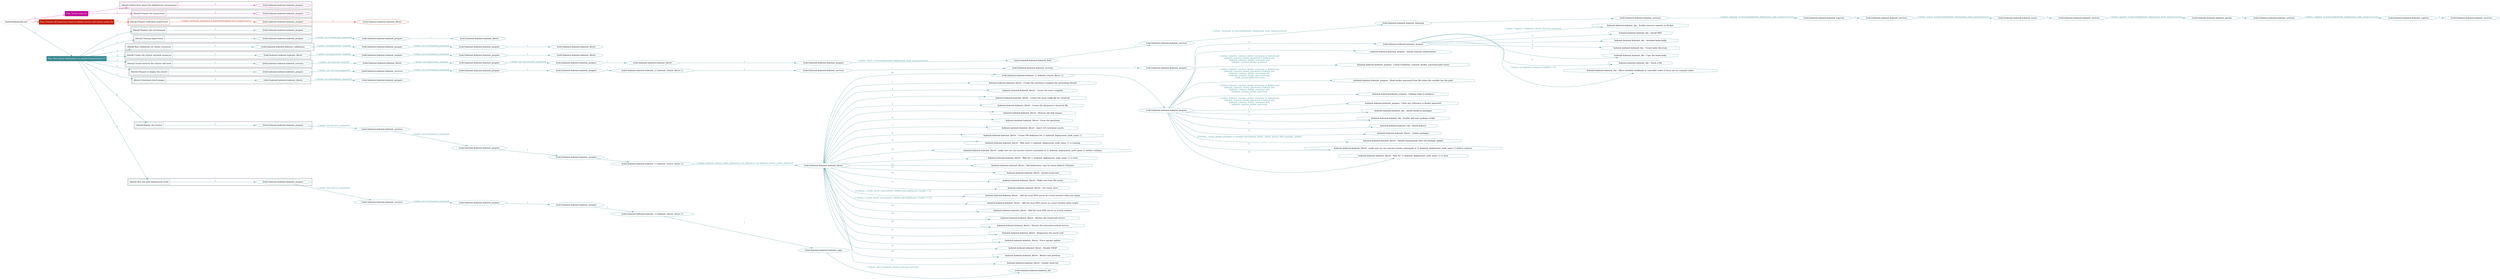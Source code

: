 digraph {
	graph [concentrate=true ordering=in rankdir=LR ratio=fill]
	edge [esep=5 sep=10]
	"kubeinit/playbook.yml" [id=root_node style=dotted]
	play_b254dfd3 [label="Play: Initial setup (1)" color="#c00c9a" fontcolor="#ffffff" id=play_b254dfd3 shape=box style=filled tooltip=localhost]
	"kubeinit/playbook.yml" -> play_b254dfd3 [label="1 " color="#c00c9a" fontcolor="#c00c9a" id=edge_1ffb446a labeltooltip="1 " tooltip="1 "]
	subgraph "kubeinit.kubeinit.kubeinit_prepare" {
		role_ca8af045 [label="[role] kubeinit.kubeinit.kubeinit_prepare" color="#c00c9a" id=role_ca8af045 tooltip="kubeinit.kubeinit.kubeinit_prepare"]
	}
	subgraph "kubeinit.kubeinit.kubeinit_prepare" {
		role_e311ed36 [label="[role] kubeinit.kubeinit.kubeinit_prepare" color="#c00c9a" id=role_e311ed36 tooltip="kubeinit.kubeinit.kubeinit_prepare"]
	}
	subgraph "Play: Initial setup (1)" {
		play_b254dfd3 -> block_ee49b601 [label=1 color="#c00c9a" fontcolor="#c00c9a" id=edge_6e7b9878 labeltooltip=1 tooltip=1]
		subgraph cluster_block_ee49b601 {
			block_ee49b601 [label="[block] Gather facts about the deployment environment" color="#c00c9a" id=block_ee49b601 labeltooltip="Gather facts about the deployment environment" shape=box tooltip="Gather facts about the deployment environment"]
			block_ee49b601 -> role_ca8af045 [label="1 " color="#c00c9a" fontcolor="#c00c9a" id=edge_32f72110 labeltooltip="1 " tooltip="1 "]
		}
		play_b254dfd3 -> block_c1f51964 [label=2 color="#c00c9a" fontcolor="#c00c9a" id=edge_6b4725cc labeltooltip=2 tooltip=2]
		subgraph cluster_block_c1f51964 {
			block_c1f51964 [label="[block] Prepare the hypervisors" color="#c00c9a" id=block_c1f51964 labeltooltip="Prepare the hypervisors" shape=box tooltip="Prepare the hypervisors"]
			block_c1f51964 -> role_e311ed36 [label="1 " color="#c00c9a" fontcolor="#c00c9a" id=edge_4aa6a48c labeltooltip="1 " tooltip="1 "]
		}
	}
	play_75c26380 [label="Play: Prepare all hypervisor hosts to deploy service and cluster nodes (0)" color="#c42108" fontcolor="#ffffff" id=play_75c26380 shape=box style=filled tooltip="Play: Prepare all hypervisor hosts to deploy service and cluster nodes (0)"]
	"kubeinit/playbook.yml" -> play_75c26380 [label="2 " color="#c42108" fontcolor="#c42108" id=edge_b3d79012 labeltooltip="2 " tooltip="2 "]
	subgraph "kubeinit.kubeinit.kubeinit_libvirt" {
		role_6f70d230 [label="[role] kubeinit.kubeinit.kubeinit_libvirt" color="#c42108" id=role_6f70d230 tooltip="kubeinit.kubeinit.kubeinit_libvirt"]
	}
	subgraph "kubeinit.kubeinit.kubeinit_prepare" {
		role_f0d68873 [label="[role] kubeinit.kubeinit.kubeinit_prepare" color="#c42108" id=role_f0d68873 tooltip="kubeinit.kubeinit.kubeinit_prepare"]
		role_f0d68873 -> role_6f70d230 [label="1 " color="#c42108" fontcolor="#c42108" id=edge_d24a5765 labeltooltip="1 " tooltip="1 "]
	}
	subgraph "Play: Prepare all hypervisor hosts to deploy service and cluster nodes (0)" {
		play_75c26380 -> block_d70782c8 [label=1 color="#c42108" fontcolor="#c42108" id=edge_721e11cf labeltooltip=1 tooltip=1]
		subgraph cluster_block_d70782c8 {
			block_d70782c8 [label="[block] Prepare individual hypervisors" color="#c42108" id=block_d70782c8 labeltooltip="Prepare individual hypervisors" shape=box tooltip="Prepare individual hypervisors"]
			block_d70782c8 -> role_f0d68873 [label="1 [when: inventory_hostname in hostvars['kubeinit-facts'].hypervisors]" color="#c42108" fontcolor="#c42108" id=edge_6f465993 labeltooltip="1 [when: inventory_hostname in hostvars['kubeinit-facts'].hypervisors]" tooltip="1 [when: inventory_hostname in hostvars['kubeinit-facts'].hypervisors]"]
		}
	}
	play_3d8a3ffb [label="Play: Run cluster deployment on prepared hypervisors (1)" color="#3a8a92" fontcolor="#ffffff" id=play_3d8a3ffb shape=box style=filled tooltip=localhost]
	"kubeinit/playbook.yml" -> play_3d8a3ffb [label="3 " color="#3a8a92" fontcolor="#3a8a92" id=edge_93e5b595 labeltooltip="3 " tooltip="3 "]
	subgraph "kubeinit.kubeinit.kubeinit_prepare" {
		role_6d482c8d [label="[role] kubeinit.kubeinit.kubeinit_prepare" color="#3a8a92" id=role_6d482c8d tooltip="kubeinit.kubeinit.kubeinit_prepare"]
	}
	subgraph "kubeinit.kubeinit.kubeinit_libvirt" {
		role_978e121b [label="[role] kubeinit.kubeinit.kubeinit_libvirt" color="#3a8a92" id=role_978e121b tooltip="kubeinit.kubeinit.kubeinit_libvirt"]
	}
	subgraph "kubeinit.kubeinit.kubeinit_prepare" {
		role_bed556f2 [label="[role] kubeinit.kubeinit.kubeinit_prepare" color="#3a8a92" id=role_bed556f2 tooltip="kubeinit.kubeinit.kubeinit_prepare"]
		role_bed556f2 -> role_978e121b [label="1 " color="#3a8a92" fontcolor="#3a8a92" id=edge_82c263ce labeltooltip="1 " tooltip="1 "]
	}
	subgraph "kubeinit.kubeinit.kubeinit_prepare" {
		role_ca0f1029 [label="[role] kubeinit.kubeinit.kubeinit_prepare" color="#3a8a92" id=role_ca0f1029 tooltip="kubeinit.kubeinit.kubeinit_prepare"]
		role_ca0f1029 -> role_bed556f2 [label="1 [when: not environment_prepared]" color="#3a8a92" fontcolor="#3a8a92" id=edge_53df78fc labeltooltip="1 [when: not environment_prepared]" tooltip="1 [when: not environment_prepared]"]
	}
	subgraph "kubeinit.kubeinit.kubeinit_libvirt" {
		role_855f63be [label="[role] kubeinit.kubeinit.kubeinit_libvirt" color="#3a8a92" id=role_855f63be tooltip="kubeinit.kubeinit.kubeinit_libvirt"]
	}
	subgraph "kubeinit.kubeinit.kubeinit_prepare" {
		role_cf208003 [label="[role] kubeinit.kubeinit.kubeinit_prepare" color="#3a8a92" id=role_cf208003 tooltip="kubeinit.kubeinit.kubeinit_prepare"]
		role_cf208003 -> role_855f63be [label="1 " color="#3a8a92" fontcolor="#3a8a92" id=edge_a0fdc4ff labeltooltip="1 " tooltip="1 "]
	}
	subgraph "kubeinit.kubeinit.kubeinit_prepare" {
		role_97b1becd [label="[role] kubeinit.kubeinit.kubeinit_prepare" color="#3a8a92" id=role_97b1becd tooltip="kubeinit.kubeinit.kubeinit_prepare"]
		role_97b1becd -> role_cf208003 [label="1 [when: not environment_prepared]" color="#3a8a92" fontcolor="#3a8a92" id=edge_3214942f labeltooltip="1 [when: not environment_prepared]" tooltip="1 [when: not environment_prepared]"]
	}
	subgraph "kubeinit.kubeinit.kubeinit_validations" {
		role_09daa9b7 [label="[role] kubeinit.kubeinit.kubeinit_validations" color="#3a8a92" id=role_09daa9b7 tooltip="kubeinit.kubeinit.kubeinit_validations"]
		role_09daa9b7 -> role_97b1becd [label="1 [when: not hypervisors_cleaned]" color="#3a8a92" fontcolor="#3a8a92" id=edge_181dfeb9 labeltooltip="1 [when: not hypervisors_cleaned]" tooltip="1 [when: not hypervisors_cleaned]"]
	}
	subgraph "kubeinit.kubeinit.kubeinit_libvirt" {
		role_8fe62072 [label="[role] kubeinit.kubeinit.kubeinit_libvirt" color="#3a8a92" id=role_8fe62072 tooltip="kubeinit.kubeinit.kubeinit_libvirt"]
	}
	subgraph "kubeinit.kubeinit.kubeinit_prepare" {
		role_364f89fa [label="[role] kubeinit.kubeinit.kubeinit_prepare" color="#3a8a92" id=role_364f89fa tooltip="kubeinit.kubeinit.kubeinit_prepare"]
		role_364f89fa -> role_8fe62072 [label="1 " color="#3a8a92" fontcolor="#3a8a92" id=edge_a226b0f2 labeltooltip="1 " tooltip="1 "]
	}
	subgraph "kubeinit.kubeinit.kubeinit_prepare" {
		role_925e7c5e [label="[role] kubeinit.kubeinit.kubeinit_prepare" color="#3a8a92" id=role_925e7c5e tooltip="kubeinit.kubeinit.kubeinit_prepare"]
		role_925e7c5e -> role_364f89fa [label="1 [when: not environment_prepared]" color="#3a8a92" fontcolor="#3a8a92" id=edge_1106158f labeltooltip="1 [when: not environment_prepared]" tooltip="1 [when: not environment_prepared]"]
	}
	subgraph "kubeinit.kubeinit.kubeinit_libvirt" {
		role_7bf9d826 [label="[role] kubeinit.kubeinit.kubeinit_libvirt" color="#3a8a92" id=role_7bf9d826 tooltip="kubeinit.kubeinit.kubeinit_libvirt"]
		role_7bf9d826 -> role_925e7c5e [label="1 [when: not hypervisors_cleaned]" color="#3a8a92" fontcolor="#3a8a92" id=edge_15a9b0fd labeltooltip="1 [when: not hypervisors_cleaned]" tooltip="1 [when: not hypervisors_cleaned]"]
	}
	subgraph "kubeinit.kubeinit.kubeinit_services" {
		role_f01db93b [label="[role] kubeinit.kubeinit.kubeinit_services" color="#3a8a92" id=role_f01db93b tooltip="kubeinit.kubeinit.kubeinit_services"]
	}
	subgraph "kubeinit.kubeinit.kubeinit_registry" {
		role_e3129a42 [label="[role] kubeinit.kubeinit.kubeinit_registry" color="#3a8a92" id=role_e3129a42 tooltip="kubeinit.kubeinit.kubeinit_registry"]
		role_e3129a42 -> role_f01db93b [label="1 " color="#3a8a92" fontcolor="#3a8a92" id=edge_700c39a9 labeltooltip="1 " tooltip="1 "]
	}
	subgraph "kubeinit.kubeinit.kubeinit_services" {
		role_db70e68e [label="[role] kubeinit.kubeinit.kubeinit_services" color="#3a8a92" id=role_db70e68e tooltip="kubeinit.kubeinit.kubeinit_services"]
		role_db70e68e -> role_e3129a42 [label="1 [when: 'registry' in hostvars[kubeinit_deployment_node_name].services]" color="#3a8a92" fontcolor="#3a8a92" id=edge_2722dfa1 labeltooltip="1 [when: 'registry' in hostvars[kubeinit_deployment_node_name].services]" tooltip="1 [when: 'registry' in hostvars[kubeinit_deployment_node_name].services]"]
	}
	subgraph "kubeinit.kubeinit.kubeinit_apache" {
		role_284db383 [label="[role] kubeinit.kubeinit.kubeinit_apache" color="#3a8a92" id=role_284db383 tooltip="kubeinit.kubeinit.kubeinit_apache"]
		role_284db383 -> role_db70e68e [label="1 " color="#3a8a92" fontcolor="#3a8a92" id=edge_664d0b35 labeltooltip="1 " tooltip="1 "]
	}
	subgraph "kubeinit.kubeinit.kubeinit_services" {
		role_2bc8f33a [label="[role] kubeinit.kubeinit.kubeinit_services" color="#3a8a92" id=role_2bc8f33a tooltip="kubeinit.kubeinit.kubeinit_services"]
		role_2bc8f33a -> role_284db383 [label="1 [when: 'apache' in hostvars[kubeinit_deployment_node_name].services]" color="#3a8a92" fontcolor="#3a8a92" id=edge_045bb5f3 labeltooltip="1 [when: 'apache' in hostvars[kubeinit_deployment_node_name].services]" tooltip="1 [when: 'apache' in hostvars[kubeinit_deployment_node_name].services]"]
	}
	subgraph "kubeinit.kubeinit.kubeinit_nexus" {
		role_d0b9aa4c [label="[role] kubeinit.kubeinit.kubeinit_nexus" color="#3a8a92" id=role_d0b9aa4c tooltip="kubeinit.kubeinit.kubeinit_nexus"]
		role_d0b9aa4c -> role_2bc8f33a [label="1 " color="#3a8a92" fontcolor="#3a8a92" id=edge_bc60ec72 labeltooltip="1 " tooltip="1 "]
	}
	subgraph "kubeinit.kubeinit.kubeinit_services" {
		role_d2ffa061 [label="[role] kubeinit.kubeinit.kubeinit_services" color="#3a8a92" id=role_d2ffa061 tooltip="kubeinit.kubeinit.kubeinit_services"]
		role_d2ffa061 -> role_d0b9aa4c [label="1 [when: 'nexus' in hostvars[kubeinit_deployment_node_name].services]" color="#3a8a92" fontcolor="#3a8a92" id=edge_5993325b labeltooltip="1 [when: 'nexus' in hostvars[kubeinit_deployment_node_name].services]" tooltip="1 [when: 'nexus' in hostvars[kubeinit_deployment_node_name].services]"]
	}
	subgraph "kubeinit.kubeinit.kubeinit_haproxy" {
		role_3ea3318f [label="[role] kubeinit.kubeinit.kubeinit_haproxy" color="#3a8a92" id=role_3ea3318f tooltip="kubeinit.kubeinit.kubeinit_haproxy"]
		role_3ea3318f -> role_d2ffa061 [label="1 " color="#3a8a92" fontcolor="#3a8a92" id=edge_eb5da706 labeltooltip="1 " tooltip="1 "]
	}
	subgraph "kubeinit.kubeinit.kubeinit_services" {
		role_b4bea3f5 [label="[role] kubeinit.kubeinit.kubeinit_services" color="#3a8a92" id=role_b4bea3f5 tooltip="kubeinit.kubeinit.kubeinit_services"]
		role_b4bea3f5 -> role_3ea3318f [label="1 [when: 'haproxy' in hostvars[kubeinit_deployment_node_name].services]" color="#3a8a92" fontcolor="#3a8a92" id=edge_87b19bcf labeltooltip="1 [when: 'haproxy' in hostvars[kubeinit_deployment_node_name].services]" tooltip="1 [when: 'haproxy' in hostvars[kubeinit_deployment_node_name].services]"]
	}
	subgraph "kubeinit.kubeinit.kubeinit_dnsmasq" {
		role_a92e2ffd [label="[role] kubeinit.kubeinit.kubeinit_dnsmasq" color="#3a8a92" id=role_a92e2ffd tooltip="kubeinit.kubeinit.kubeinit_dnsmasq"]
		role_a92e2ffd -> role_b4bea3f5 [label="1 " color="#3a8a92" fontcolor="#3a8a92" id=edge_74fcd337 labeltooltip="1 " tooltip="1 "]
	}
	subgraph "kubeinit.kubeinit.kubeinit_services" {
		role_d03a3319 [label="[role] kubeinit.kubeinit.kubeinit_services" color="#3a8a92" id=role_d03a3319 tooltip="kubeinit.kubeinit.kubeinit_services"]
		role_d03a3319 -> role_a92e2ffd [label="1 [when: 'dnsmasq' in hostvars[kubeinit_deployment_node_name].services]" color="#3a8a92" fontcolor="#3a8a92" id=edge_5bbb8733 labeltooltip="1 [when: 'dnsmasq' in hostvars[kubeinit_deployment_node_name].services]" tooltip="1 [when: 'dnsmasq' in hostvars[kubeinit_deployment_node_name].services]"]
	}
	subgraph "kubeinit.kubeinit.kubeinit_bind" {
		role_de850fa4 [label="[role] kubeinit.kubeinit.kubeinit_bind" color="#3a8a92" id=role_de850fa4 tooltip="kubeinit.kubeinit.kubeinit_bind"]
		role_de850fa4 -> role_d03a3319 [label="1 " color="#3a8a92" fontcolor="#3a8a92" id=edge_3eba5083 labeltooltip="1 " tooltip="1 "]
	}
	subgraph "kubeinit.kubeinit.kubeinit_prepare" {
		role_7ab5be49 [label="[role] kubeinit.kubeinit.kubeinit_prepare" color="#3a8a92" id=role_7ab5be49 tooltip="kubeinit.kubeinit.kubeinit_prepare"]
		role_7ab5be49 -> role_de850fa4 [label="1 [when: 'bind' in hostvars[kubeinit_deployment_node_name].services]" color="#3a8a92" fontcolor="#3a8a92" id=edge_3da924cb labeltooltip="1 [when: 'bind' in hostvars[kubeinit_deployment_node_name].services]" tooltip="1 [when: 'bind' in hostvars[kubeinit_deployment_node_name].services]"]
	}
	subgraph "kubeinit.kubeinit.kubeinit_libvirt" {
		role_910ec31f [label="[role] kubeinit.kubeinit.kubeinit_libvirt" color="#3a8a92" id=role_910ec31f tooltip="kubeinit.kubeinit.kubeinit_libvirt"]
		role_910ec31f -> role_7ab5be49 [label="1 " color="#3a8a92" fontcolor="#3a8a92" id=edge_e2a005dd labeltooltip="1 " tooltip="1 "]
	}
	subgraph "kubeinit.kubeinit.kubeinit_prepare" {
		role_b867b1e4 [label="[role] kubeinit.kubeinit.kubeinit_prepare" color="#3a8a92" id=role_b867b1e4 tooltip="kubeinit.kubeinit.kubeinit_prepare"]
		role_b867b1e4 -> role_910ec31f [label="1 " color="#3a8a92" fontcolor="#3a8a92" id=edge_6b5e0ce8 labeltooltip="1 " tooltip="1 "]
	}
	subgraph "kubeinit.kubeinit.kubeinit_prepare" {
		role_84bea63c [label="[role] kubeinit.kubeinit.kubeinit_prepare" color="#3a8a92" id=role_84bea63c tooltip="kubeinit.kubeinit.kubeinit_prepare"]
		role_84bea63c -> role_b867b1e4 [label="1 [when: not environment_prepared]" color="#3a8a92" fontcolor="#3a8a92" id=edge_239420f3 labeltooltip="1 [when: not environment_prepared]" tooltip="1 [when: not environment_prepared]"]
	}
	subgraph "kubeinit.kubeinit.kubeinit_libvirt" {
		role_9f39dae3 [label="[role] kubeinit.kubeinit.kubeinit_libvirt" color="#3a8a92" id=role_9f39dae3 tooltip="kubeinit.kubeinit.kubeinit_libvirt"]
		role_9f39dae3 -> role_84bea63c [label="1 [when: not hypervisors_cleaned]" color="#3a8a92" fontcolor="#3a8a92" id=edge_0286b8dc labeltooltip="1 [when: not hypervisors_cleaned]" tooltip="1 [when: not hypervisors_cleaned]"]
	}
	subgraph "kubeinit.kubeinit.kubeinit_services" {
		role_7b356d1c [label="[role] kubeinit.kubeinit.kubeinit_services" color="#3a8a92" id=role_7b356d1c tooltip="kubeinit.kubeinit.kubeinit_services"]
		role_7b356d1c -> role_9f39dae3 [label="1 [when: not network_created]" color="#3a8a92" fontcolor="#3a8a92" id=edge_81c3a4cc labeltooltip="1 [when: not network_created]" tooltip="1 [when: not network_created]"]
	}
	subgraph "kubeinit.kubeinit.kubeinit_prepare" {
		role_034d1f92 [label="[role] kubeinit.kubeinit.kubeinit_prepare" color="#3a8a92" id=role_034d1f92 tooltip="kubeinit.kubeinit.kubeinit_prepare"]
	}
	subgraph "kubeinit.kubeinit.kubeinit_services" {
		role_11e1a5a2 [label="[role] kubeinit.kubeinit.kubeinit_services" color="#3a8a92" id=role_11e1a5a2 tooltip="kubeinit.kubeinit.kubeinit_services"]
		role_11e1a5a2 -> role_034d1f92 [label="1 " color="#3a8a92" fontcolor="#3a8a92" id=edge_194efcd3 labeltooltip="1 " tooltip="1 "]
	}
	subgraph "kubeinit.kubeinit.kubeinit_services" {
		role_93ca5240 [label="[role] kubeinit.kubeinit.kubeinit_services" color="#3a8a92" id=role_93ca5240 tooltip="kubeinit.kubeinit.kubeinit_services"]
		role_93ca5240 -> role_11e1a5a2 [label="1 " color="#3a8a92" fontcolor="#3a8a92" id=edge_0f4a40fe labeltooltip="1 " tooltip="1 "]
	}
	subgraph "kubeinit.kubeinit.kubeinit_{{ kubeinit_cluster_distro }}" {
		role_3d6c31d7 [label="[role] kubeinit.kubeinit.kubeinit_{{ kubeinit_cluster_distro }}" color="#3a8a92" id=role_3d6c31d7 tooltip="kubeinit.kubeinit.kubeinit_{{ kubeinit_cluster_distro }}"]
		role_3d6c31d7 -> role_93ca5240 [label="1 " color="#3a8a92" fontcolor="#3a8a92" id=edge_9a0f34f1 labeltooltip="1 " tooltip="1 "]
	}
	subgraph "kubeinit.kubeinit.kubeinit_prepare" {
		role_73fd170e [label="[role] kubeinit.kubeinit.kubeinit_prepare" color="#3a8a92" id=role_73fd170e tooltip="kubeinit.kubeinit.kubeinit_prepare"]
		role_73fd170e -> role_3d6c31d7 [label="1 " color="#3a8a92" fontcolor="#3a8a92" id=edge_88c6ee5c labeltooltip="1 " tooltip="1 "]
	}
	subgraph "kubeinit.kubeinit.kubeinit_prepare" {
		role_4f07b5e5 [label="[role] kubeinit.kubeinit.kubeinit_prepare" color="#3a8a92" id=role_4f07b5e5 tooltip="kubeinit.kubeinit.kubeinit_prepare"]
		role_4f07b5e5 -> role_73fd170e [label="1 " color="#3a8a92" fontcolor="#3a8a92" id=edge_f7f25e06 labeltooltip="1 " tooltip="1 "]
	}
	subgraph "kubeinit.kubeinit.kubeinit_services" {
		role_4adc8d29 [label="[role] kubeinit.kubeinit.kubeinit_services" color="#3a8a92" id=role_4adc8d29 tooltip="kubeinit.kubeinit.kubeinit_services"]
		role_4adc8d29 -> role_4f07b5e5 [label="1 [when: not environment_prepared]" color="#3a8a92" fontcolor="#3a8a92" id=edge_c6bf91c3 labeltooltip="1 [when: not environment_prepared]" tooltip="1 [when: not environment_prepared]"]
	}
	subgraph "kubeinit.kubeinit.kubeinit_prepare" {
		role_45429ec0 [label="[role] kubeinit.kubeinit.kubeinit_prepare" color="#3a8a92" id=role_45429ec0 tooltip="kubeinit.kubeinit.kubeinit_prepare"]
		role_45429ec0 -> role_4adc8d29 [label="1 [when: not services_prepared]" color="#3a8a92" fontcolor="#3a8a92" id=edge_f461670f labeltooltip="1 [when: not services_prepared]" tooltip="1 [when: not services_prepared]"]
	}
	subgraph "kubeinit.kubeinit.kubeinit_prepare" {
		role_ef8e84be [label="[role] kubeinit.kubeinit.kubeinit_prepare" color="#3a8a92" id=role_ef8e84be tooltip="kubeinit.kubeinit.kubeinit_prepare"]
	}
	subgraph "kubeinit.kubeinit.kubeinit_libvirt" {
		role_a3129e73 [label="[role] kubeinit.kubeinit.kubeinit_libvirt" color="#3a8a92" id=role_a3129e73 tooltip="kubeinit.kubeinit.kubeinit_libvirt"]
		role_a3129e73 -> role_ef8e84be [label="1 [when: not environment_prepared]" color="#3a8a92" fontcolor="#3a8a92" id=edge_70ba7b5f labeltooltip="1 [when: not environment_prepared]" tooltip="1 [when: not environment_prepared]"]
	}
	subgraph "kubeinit.kubeinit.kubeinit_prepare" {
		role_b9b7fbcf [label="[role] kubeinit.kubeinit.kubeinit_prepare" color="#3a8a92" id=role_b9b7fbcf tooltip="kubeinit.kubeinit.kubeinit_prepare"]
		task_94d1efcf [label="kubeinit.kubeinit.kubeinit_rke : Enable insecure registry in Docker" color="#3a8a92" id=task_94d1efcf shape=octagon tooltip="kubeinit.kubeinit.kubeinit_rke : Enable insecure registry in Docker"]
		role_b9b7fbcf -> task_94d1efcf [label="1 [when: 'registry' in kubeinit_cluster_hostvars.services]" color="#3a8a92" fontcolor="#3a8a92" id=edge_65c143f3 labeltooltip="1 [when: 'registry' in kubeinit_cluster_hostvars.services]" tooltip="1 [when: 'registry' in kubeinit_cluster_hostvars.services]"]
		task_fa687238 [label="kubeinit.kubeinit.kubeinit_rke : Install RKE" color="#3a8a92" id=task_fa687238 shape=octagon tooltip="kubeinit.kubeinit.kubeinit_rke : Install RKE"]
		role_b9b7fbcf -> task_fa687238 [label="2 " color="#3a8a92" fontcolor="#3a8a92" id=edge_22caf63e labeltooltip="2 " tooltip="2 "]
		task_14dc4e3a [label="kubeinit.kubeinit.kubeinit_rke : Autoload kubeconfig" color="#3a8a92" id=task_14dc4e3a shape=octagon tooltip="kubeinit.kubeinit.kubeinit_rke : Autoload kubeconfig"]
		role_b9b7fbcf -> task_14dc4e3a [label="3 " color="#3a8a92" fontcolor="#3a8a92" id=edge_23fb54fd labeltooltip="3 " tooltip="3 "]
		task_3d71a6ef [label="kubeinit.kubeinit.kubeinit_rke : Create kube directory" color="#3a8a92" id=task_3d71a6ef shape=octagon tooltip="kubeinit.kubeinit.kubeinit_rke : Create kube directory"]
		role_b9b7fbcf -> task_3d71a6ef [label="4 " color="#3a8a92" fontcolor="#3a8a92" id=edge_ac0ba646 labeltooltip="4 " tooltip="4 "]
		task_8cb0f185 [label="kubeinit.kubeinit.kubeinit_rke : Copy the kubeconfig" color="#3a8a92" id=task_8cb0f185 shape=octagon tooltip="kubeinit.kubeinit.kubeinit_rke : Copy the kubeconfig"]
		role_b9b7fbcf -> task_8cb0f185 [label="5 " color="#3a8a92" fontcolor="#3a8a92" id=edge_a1bd8c48 labeltooltip="5 " tooltip="5 "]
		task_8945bff5 [label="kubeinit.kubeinit.kubeinit_rke : Touch a file" color="#3a8a92" id=task_8945bff5 shape=octagon tooltip="kubeinit.kubeinit.kubeinit_rke : Touch a file"]
		role_b9b7fbcf -> task_8945bff5 [label="6 " color="#3a8a92" fontcolor="#3a8a92" id=edge_a1f9ac4a labeltooltip="6 " tooltip="6 "]
		task_e53511ba [label="kubeinit.kubeinit.kubeinit_rke : Allow schedule workloads in controller nodes if there are no compute nodes" color="#3a8a92" id=task_e53511ba shape=octagon tooltip="kubeinit.kubeinit.kubeinit_rke : Allow schedule workloads in controller nodes if there are no compute nodes"]
		role_b9b7fbcf -> task_e53511ba [label="7 [when: not kubeinit_compute_count|int > 0]" color="#3a8a92" fontcolor="#3a8a92" id=edge_7da3a839 labeltooltip="7 [when: not kubeinit_compute_count|int > 0]" tooltip="7 [when: not kubeinit_compute_count|int > 0]"]
	}
	subgraph "kubeinit.kubeinit.kubeinit_prepare" {
		role_ba6d0994 [label="[role] kubeinit.kubeinit.kubeinit_prepare" color="#3a8a92" id=role_ba6d0994 tooltip="kubeinit.kubeinit.kubeinit_prepare"]
		task_71543cbb [label="kubeinit.kubeinit.kubeinit_prepare : Install common requirements" color="#3a8a92" id=task_71543cbb shape=octagon tooltip="kubeinit.kubeinit.kubeinit_prepare : Install common requirements"]
		role_ba6d0994 -> task_71543cbb [label="1 " color="#3a8a92" fontcolor="#3a8a92" id=edge_0d5d8780 labeltooltip="1 " tooltip="1 "]
		task_6af5b8f4 [label="kubeinit.kubeinit.kubeinit_prepare : Check if kubeinit_common_docker_password path exists" color="#3a8a92" id=task_6af5b8f4 shape=octagon tooltip="kubeinit.kubeinit.kubeinit_prepare : Check if kubeinit_common_docker_password path exists"]
		role_ba6d0994 -> task_6af5b8f4 [label="2 [when: kubeinit_common_docker_username is defined and
kubeinit_common_docker_password is defined and
kubeinit_common_docker_username and
kubeinit_common_docker_password
]" color="#3a8a92" fontcolor="#3a8a92" id=edge_04f27b05 labeltooltip="2 [when: kubeinit_common_docker_username is defined and
kubeinit_common_docker_password is defined and
kubeinit_common_docker_username and
kubeinit_common_docker_password
]" tooltip="2 [when: kubeinit_common_docker_username is defined and
kubeinit_common_docker_password is defined and
kubeinit_common_docker_username and
kubeinit_common_docker_password
]"]
		task_95a2e744 [label="kubeinit.kubeinit.kubeinit_prepare : Read docker password from file when the variable has the path" color="#3a8a92" id=task_95a2e744 shape=octagon tooltip="kubeinit.kubeinit.kubeinit_prepare : Read docker password from file when the variable has the path"]
		role_ba6d0994 -> task_95a2e744 [label="3 [when: kubeinit_common_docker_username is defined and
kubeinit_common_docker_password is defined and
kubeinit_common_docker_username and
kubeinit_common_docker_password and
_result_passwordfile.stat.exists
]" color="#3a8a92" fontcolor="#3a8a92" id=edge_50a75e6a labeltooltip="3 [when: kubeinit_common_docker_username is defined and
kubeinit_common_docker_password is defined and
kubeinit_common_docker_username and
kubeinit_common_docker_password and
_result_passwordfile.stat.exists
]" tooltip="3 [when: kubeinit_common_docker_username is defined and
kubeinit_common_docker_password is defined and
kubeinit_common_docker_username and
kubeinit_common_docker_password and
_result_passwordfile.stat.exists
]"]
		task_e9fd4174 [label="kubeinit.kubeinit.kubeinit_prepare : Podman login to docker.io" color="#3a8a92" id=task_e9fd4174 shape=octagon tooltip="kubeinit.kubeinit.kubeinit_prepare : Podman login to docker.io"]
		role_ba6d0994 -> task_e9fd4174 [label="4 [when: kubeinit_common_docker_username is defined and
kubeinit_common_docker_password is defined and
kubeinit_common_docker_username and
kubeinit_common_docker_password
]" color="#3a8a92" fontcolor="#3a8a92" id=edge_6aba6661 labeltooltip="4 [when: kubeinit_common_docker_username is defined and
kubeinit_common_docker_password is defined and
kubeinit_common_docker_username and
kubeinit_common_docker_password
]" tooltip="4 [when: kubeinit_common_docker_username is defined and
kubeinit_common_docker_password is defined and
kubeinit_common_docker_username and
kubeinit_common_docker_password
]"]
		task_e79b6193 [label="kubeinit.kubeinit.kubeinit_prepare : Clear any reference to docker password" color="#3a8a92" id=task_e79b6193 shape=octagon tooltip="kubeinit.kubeinit.kubeinit_prepare : Clear any reference to docker password"]
		role_ba6d0994 -> task_e79b6193 [label="5 [when: kubeinit_common_docker_username is defined and
kubeinit_common_docker_password is defined and
kubeinit_common_docker_username and
kubeinit_common_docker_password
]" color="#3a8a92" fontcolor="#3a8a92" id=edge_6d91c727 labeltooltip="5 [when: kubeinit_common_docker_username is defined and
kubeinit_common_docker_password is defined and
kubeinit_common_docker_username and
kubeinit_common_docker_password
]" tooltip="5 [when: kubeinit_common_docker_username is defined and
kubeinit_common_docker_password is defined and
kubeinit_common_docker_username and
kubeinit_common_docker_password
]"]
		task_470ca88f [label="kubeinit.kubeinit.kubeinit_rke : Install docker.io packages" color="#3a8a92" id=task_470ca88f shape=octagon tooltip="kubeinit.kubeinit.kubeinit_rke : Install docker.io packages"]
		role_ba6d0994 -> task_470ca88f [label="6 " color="#3a8a92" fontcolor="#3a8a92" id=edge_ceb7fdf7 labeltooltip="6 " tooltip="6 "]
		task_12d226b2 [label="kubeinit.kubeinit.kubeinit_rke : Enable and start podman.socket" color="#3a8a92" id=task_12d226b2 shape=octagon tooltip="kubeinit.kubeinit.kubeinit_rke : Enable and start podman.socket"]
		role_ba6d0994 -> task_12d226b2 [label="7 " color="#3a8a92" fontcolor="#3a8a92" id=edge_12b24c25 labeltooltip="7 " tooltip="7 "]
		task_38d58443 [label="kubeinit.kubeinit.kubeinit_rke : Install kubectl" color="#3a8a92" id=task_38d58443 shape=octagon tooltip="kubeinit.kubeinit.kubeinit_rke : Install kubectl"]
		role_ba6d0994 -> task_38d58443 [label="8 " color="#3a8a92" fontcolor="#3a8a92" id=edge_45002923 labeltooltip="8 " tooltip="8 "]
		task_52cc8720 [label="kubeinit.kubeinit.kubeinit_libvirt : Update packages" color="#3a8a92" id=task_52cc8720 shape=octagon tooltip="kubeinit.kubeinit.kubeinit_libvirt : Update packages"]
		role_ba6d0994 -> task_52cc8720 [label="9 " color="#3a8a92" fontcolor="#3a8a92" id=edge_02ba9eab labeltooltip="9 " tooltip="9 "]
		task_f4c255d3 [label="kubeinit.kubeinit.kubeinit_libvirt : Reboot immediately after the package update" color="#3a8a92" id=task_f4c255d3 shape=octagon tooltip="kubeinit.kubeinit.kubeinit_libvirt : Reboot immediately after the package update"]
		role_ba6d0994 -> task_f4c255d3 [label="10 [when: _result_update_packages is changed and kubeinit_libvirt_reboot_guests_after_package_update]" color="#3a8a92" fontcolor="#3a8a92" id=edge_1cd47aa0 labeltooltip="10 [when: _result_update_packages is changed and kubeinit_libvirt_reboot_guests_after_package_update]" tooltip="10 [when: _result_update_packages is changed and kubeinit_libvirt_reboot_guests_after_package_update]"]
		task_8cca08c6 [label="kubeinit.kubeinit.kubeinit_libvirt : make sure we can execute remote commands in {{ kubeinit_deployment_node_name }} before continue" color="#3a8a92" id=task_8cca08c6 shape=octagon tooltip="kubeinit.kubeinit.kubeinit_libvirt : make sure we can execute remote commands in {{ kubeinit_deployment_node_name }} before continue"]
		role_ba6d0994 -> task_8cca08c6 [label="11 " color="#3a8a92" fontcolor="#3a8a92" id=edge_ab14951d labeltooltip="11 " tooltip="11 "]
		task_db81d2ac [label="kubeinit.kubeinit.kubeinit_libvirt : Wait for {{ kubeinit_deployment_node_name }} to boot" color="#3a8a92" id=task_db81d2ac shape=octagon tooltip="kubeinit.kubeinit.kubeinit_libvirt : Wait for {{ kubeinit_deployment_node_name }} to boot"]
		role_ba6d0994 -> task_db81d2ac [label="12 " color="#3a8a92" fontcolor="#3a8a92" id=edge_69860dc4 labeltooltip="12 " tooltip="12 "]
		role_ba6d0994 -> role_b9b7fbcf [label="13 " color="#3a8a92" fontcolor="#3a8a92" id=edge_95ef0d2f labeltooltip="13 " tooltip="13 "]
	}
	subgraph "kubeinit.kubeinit.kubeinit_{{ kubeinit_cluster_distro }}" {
		role_5edc1bf9 [label="[role] kubeinit.kubeinit.kubeinit_{{ kubeinit_cluster_distro }}" color="#3a8a92" id=role_5edc1bf9 tooltip="kubeinit.kubeinit.kubeinit_{{ kubeinit_cluster_distro }}"]
		role_5edc1bf9 -> role_ba6d0994 [label="1 " color="#3a8a92" fontcolor="#3a8a92" id=edge_11eeb508 labeltooltip="1 " tooltip="1 "]
	}
	subgraph "kubeinit.kubeinit.kubeinit_libvirt" {
		role_9740c1ee [label="[role] kubeinit.kubeinit.kubeinit_libvirt" color="#3a8a92" id=role_9740c1ee tooltip="kubeinit.kubeinit.kubeinit_libvirt"]
		task_7cfa47cb [label="kubeinit.kubeinit.kubeinit_libvirt : Create the interfaces template for networking details" color="#3a8a92" id=task_7cfa47cb shape=octagon tooltip="kubeinit.kubeinit.kubeinit_libvirt : Create the interfaces template for networking details"]
		role_9740c1ee -> task_7cfa47cb [label="1 " color="#3a8a92" fontcolor="#3a8a92" id=edge_e7691a77 labeltooltip="1 " tooltip="1 "]
		task_5f37532c [label="kubeinit.kubeinit.kubeinit_libvirt : Create the hosts template" color="#3a8a92" id=task_5f37532c shape=octagon tooltip="kubeinit.kubeinit.kubeinit_libvirt : Create the hosts template"]
		role_9740c1ee -> task_5f37532c [label="2 " color="#3a8a92" fontcolor="#3a8a92" id=edge_ed055f28 labeltooltip="2 " tooltip="2 "]
		task_9fc2c4b7 [label="kubeinit.kubeinit.kubeinit_libvirt : Create the main config file for cloud-init" color="#3a8a92" id=task_9fc2c4b7 shape=octagon tooltip="kubeinit.kubeinit.kubeinit_libvirt : Create the main config file for cloud-init"]
		role_9740c1ee -> task_9fc2c4b7 [label="3 " color="#3a8a92" fontcolor="#3a8a92" id=edge_d0b61d15 labeltooltip="3 " tooltip="3 "]
		task_e4429e22 [label="kubeinit.kubeinit.kubeinit_libvirt : Create the datasource cloud-init file" color="#3a8a92" id=task_e4429e22 shape=octagon tooltip="kubeinit.kubeinit.kubeinit_libvirt : Create the datasource cloud-init file"]
		role_9740c1ee -> task_e4429e22 [label="4 " color="#3a8a92" fontcolor="#3a8a92" id=edge_ccea0fc3 labeltooltip="4 " tooltip="4 "]
		task_6685c10a [label="kubeinit.kubeinit.kubeinit_libvirt : Remove old disk images" color="#3a8a92" id=task_6685c10a shape=octagon tooltip="kubeinit.kubeinit.kubeinit_libvirt : Remove old disk images"]
		role_9740c1ee -> task_6685c10a [label="5 " color="#3a8a92" fontcolor="#3a8a92" id=edge_c8fa5091 labeltooltip="5 " tooltip="5 "]
		task_9f0154ee [label="kubeinit.kubeinit.kubeinit_libvirt : Grow the partitions" color="#3a8a92" id=task_9f0154ee shape=octagon tooltip="kubeinit.kubeinit.kubeinit_libvirt : Grow the partitions"]
		role_9740c1ee -> task_9f0154ee [label="6 " color="#3a8a92" fontcolor="#3a8a92" id=edge_11b7bb59 labeltooltip="6 " tooltip="6 "]
		task_1acd09fe [label="kubeinit.kubeinit.kubeinit_libvirt : Inject virt-customize assets" color="#3a8a92" id=task_1acd09fe shape=octagon tooltip="kubeinit.kubeinit.kubeinit_libvirt : Inject virt-customize assets"]
		role_9740c1ee -> task_1acd09fe [label="7 " color="#3a8a92" fontcolor="#3a8a92" id=edge_b62931d4 labeltooltip="7 " tooltip="7 "]
		task_dc2a3411 [label="kubeinit.kubeinit.kubeinit_libvirt : Create VM definition for {{ kubeinit_deployment_node_name }}" color="#3a8a92" id=task_dc2a3411 shape=octagon tooltip="kubeinit.kubeinit.kubeinit_libvirt : Create VM definition for {{ kubeinit_deployment_node_name }}"]
		role_9740c1ee -> task_dc2a3411 [label="8 " color="#3a8a92" fontcolor="#3a8a92" id=edge_c65f34ce labeltooltip="8 " tooltip="8 "]
		task_c9dc0f03 [label="kubeinit.kubeinit.kubeinit_libvirt : Wait until {{ kubeinit_deployment_node_name }} is running" color="#3a8a92" id=task_c9dc0f03 shape=octagon tooltip="kubeinit.kubeinit.kubeinit_libvirt : Wait until {{ kubeinit_deployment_node_name }} is running"]
		role_9740c1ee -> task_c9dc0f03 [label="9 " color="#3a8a92" fontcolor="#3a8a92" id=edge_1e3d0346 labeltooltip="9 " tooltip="9 "]
		task_02baceb4 [label="kubeinit.kubeinit.kubeinit_libvirt : make sure we can execute remote commands in {{ kubeinit_deployment_node_name }} before continue" color="#3a8a92" id=task_02baceb4 shape=octagon tooltip="kubeinit.kubeinit.kubeinit_libvirt : make sure we can execute remote commands in {{ kubeinit_deployment_node_name }} before continue"]
		role_9740c1ee -> task_02baceb4 [label="10 " color="#3a8a92" fontcolor="#3a8a92" id=edge_e4bd843f labeltooltip="10 " tooltip="10 "]
		task_66a811b7 [label="kubeinit.kubeinit.kubeinit_libvirt : Wait for {{ kubeinit_deployment_node_name }} to boot" color="#3a8a92" id=task_66a811b7 shape=octagon tooltip="kubeinit.kubeinit.kubeinit_libvirt : Wait for {{ kubeinit_deployment_node_name }} to boot"]
		role_9740c1ee -> task_66a811b7 [label="11 " color="#3a8a92" fontcolor="#3a8a92" id=edge_682d74ac labeltooltip="11 " tooltip="11 "]
		task_556a4aed [label="kubeinit.kubeinit.kubeinit_libvirt : Add kubernetes repo for latest kubectl (Ubuntu)" color="#3a8a92" id=task_556a4aed shape=octagon tooltip="kubeinit.kubeinit.kubeinit_libvirt : Add kubernetes repo for latest kubectl (Ubuntu)"]
		role_9740c1ee -> task_556a4aed [label="12 " color="#3a8a92" fontcolor="#3a8a92" id=edge_1f56171e labeltooltip="12 " tooltip="12 "]
		task_b33034e0 [label="kubeinit.kubeinit.kubeinit_libvirt : Install resolvconf" color="#3a8a92" id=task_b33034e0 shape=octagon tooltip="kubeinit.kubeinit.kubeinit_libvirt : Install resolvconf"]
		role_9740c1ee -> task_b33034e0 [label="13 " color="#3a8a92" fontcolor="#3a8a92" id=edge_f1c5f166 labeltooltip="13 " tooltip="13 "]
		task_cf3cba3c [label="kubeinit.kubeinit.kubeinit_libvirt : Make sure base file exists" color="#3a8a92" id=task_cf3cba3c shape=octagon tooltip="kubeinit.kubeinit.kubeinit_libvirt : Make sure base file exists"]
		role_9740c1ee -> task_cf3cba3c [label="14 " color="#3a8a92" fontcolor="#3a8a92" id=edge_0d09889f labeltooltip="14 " tooltip="14 "]
		task_32e80be9 [label="kubeinit.kubeinit.kubeinit_libvirt : Get resolv lines" color="#3a8a92" id=task_32e80be9 shape=octagon tooltip="kubeinit.kubeinit.kubeinit_libvirt : Get resolv lines"]
		role_9740c1ee -> task_32e80be9 [label="15 " color="#3a8a92" fontcolor="#3a8a92" id=edge_10b48c51 labeltooltip="15 " tooltip="15 "]
		task_73dd1db9 [label="kubeinit.kubeinit.kubeinit_libvirt : Add the local DNS server as a local resolver when not empty" color="#3a8a92" id=task_73dd1db9 shape=octagon tooltip="kubeinit.kubeinit.kubeinit_libvirt : Add the local DNS server as a local resolver when not empty"]
		role_9740c1ee -> task_73dd1db9 [label="16 [when: (_result_resolv_conf.content | b64decode).splitlines() | length > 0]" color="#3a8a92" fontcolor="#3a8a92" id=edge_9fe43454 labeltooltip="16 [when: (_result_resolv_conf.content | b64decode).splitlines() | length > 0]" tooltip="16 [when: (_result_resolv_conf.content | b64decode).splitlines() | length > 0]"]
		task_d91a334f [label="kubeinit.kubeinit.kubeinit_libvirt : Add the local DNS server as a local resolver when empty" color="#3a8a92" id=task_d91a334f shape=octagon tooltip="kubeinit.kubeinit.kubeinit_libvirt : Add the local DNS server as a local resolver when empty"]
		role_9740c1ee -> task_d91a334f [label="17 [when: (_result_resolv_conf.content | b64decode).splitlines() | length == 0]" color="#3a8a92" fontcolor="#3a8a92" id=edge_27d07f8e labeltooltip="17 [when: (_result_resolv_conf.content | b64decode).splitlines() | length == 0]" tooltip="17 [when: (_result_resolv_conf.content | b64decode).splitlines() | length == 0]"]
		task_59c04005 [label="kubeinit.kubeinit.kubeinit_libvirt : Add the local DNS server as a local resolver" color="#3a8a92" id=task_59c04005 shape=octagon tooltip="kubeinit.kubeinit.kubeinit_libvirt : Add the local DNS server as a local resolver"]
		role_9740c1ee -> task_59c04005 [label="18 " color="#3a8a92" fontcolor="#3a8a92" id=edge_89c56a03 labeltooltip="18 " tooltip="18 "]
		task_b5badf09 [label="kubeinit.kubeinit.kubeinit_libvirt : Restart the resolvconf service" color="#3a8a92" id=task_b5badf09 shape=octagon tooltip="kubeinit.kubeinit.kubeinit_libvirt : Restart the resolvconf service"]
		role_9740c1ee -> task_b5badf09 [label="19 " color="#3a8a92" fontcolor="#3a8a92" id=edge_cd25f6a9 labeltooltip="19 " tooltip="19 "]
		task_577c5834 [label="kubeinit.kubeinit.kubeinit_libvirt : Restart the systemd-resolved service" color="#3a8a92" id=task_577c5834 shape=octagon tooltip="kubeinit.kubeinit.kubeinit_libvirt : Restart the systemd-resolved service"]
		role_9740c1ee -> task_577c5834 [label="20 " color="#3a8a92" fontcolor="#3a8a92" id=edge_da699d13 labeltooltip="20 " tooltip="20 "]
		task_152a1e69 [label="kubeinit.kubeinit.kubeinit_libvirt : Regenerate the resolv.conf" color="#3a8a92" id=task_152a1e69 shape=octagon tooltip="kubeinit.kubeinit.kubeinit_libvirt : Regenerate the resolv.conf"]
		role_9740c1ee -> task_152a1e69 [label="21 " color="#3a8a92" fontcolor="#3a8a92" id=edge_27859dfd labeltooltip="21 " tooltip="21 "]
		task_b1719b5c [label="kubeinit.kubeinit.kubeinit_libvirt : Force apt-get update" color="#3a8a92" id=task_b1719b5c shape=octagon tooltip="kubeinit.kubeinit.kubeinit_libvirt : Force apt-get update"]
		role_9740c1ee -> task_b1719b5c [label="22 " color="#3a8a92" fontcolor="#3a8a92" id=edge_501f24e7 labeltooltip="22 " tooltip="22 "]
		task_78cf8053 [label="kubeinit.kubeinit.kubeinit_libvirt : Disable SWAP" color="#3a8a92" id=task_78cf8053 shape=octagon tooltip="kubeinit.kubeinit.kubeinit_libvirt : Disable SWAP"]
		role_9740c1ee -> task_78cf8053 [label="23 " color="#3a8a92" fontcolor="#3a8a92" id=edge_ebb4c5fe labeltooltip="23 " tooltip="23 "]
		task_39072214 [label="kubeinit.kubeinit.kubeinit_libvirt : Resize root partition" color="#3a8a92" id=task_39072214 shape=octagon tooltip="kubeinit.kubeinit.kubeinit_libvirt : Resize root partition"]
		role_9740c1ee -> task_39072214 [label="24 " color="#3a8a92" fontcolor="#3a8a92" id=edge_f4e64566 labeltooltip="24 " tooltip="24 "]
		task_83777b0b [label="kubeinit.kubeinit.kubeinit_libvirt : Enable cloud init" color="#3a8a92" id=task_83777b0b shape=octagon tooltip="kubeinit.kubeinit.kubeinit_libvirt : Enable cloud init"]
		role_9740c1ee -> task_83777b0b [label="25 " color="#3a8a92" fontcolor="#3a8a92" id=edge_f8be1ef7 labeltooltip="25 " tooltip="25 "]
		role_9740c1ee -> role_5edc1bf9 [label="26 " color="#3a8a92" fontcolor="#3a8a92" id=edge_1721274d labeltooltip="26 " tooltip="26 "]
	}
	subgraph "kubeinit.kubeinit.kubeinit_{{ kubeinit_cluster_distro }}" {
		role_47044783 [label="[role] kubeinit.kubeinit.kubeinit_{{ kubeinit_cluster_distro }}" color="#3a8a92" id=role_47044783 tooltip="kubeinit.kubeinit.kubeinit_{{ kubeinit_cluster_distro }}"]
		role_47044783 -> role_9740c1ee [label="1 [when: kubeinit_cluster_nodes_deployed is not defined or not kubeinit_cluster_nodes_deployed]" color="#3a8a92" fontcolor="#3a8a92" id=edge_6b8ac5d4 labeltooltip="1 [when: kubeinit_cluster_nodes_deployed is not defined or not kubeinit_cluster_nodes_deployed]" tooltip="1 [when: kubeinit_cluster_nodes_deployed is not defined or not kubeinit_cluster_nodes_deployed]"]
	}
	subgraph "kubeinit.kubeinit.kubeinit_prepare" {
		role_57deb6af [label="[role] kubeinit.kubeinit.kubeinit_prepare" color="#3a8a92" id=role_57deb6af tooltip="kubeinit.kubeinit.kubeinit_prepare"]
		role_57deb6af -> role_47044783 [label="1 " color="#3a8a92" fontcolor="#3a8a92" id=edge_7c44bcf8 labeltooltip="1 " tooltip="1 "]
	}
	subgraph "kubeinit.kubeinit.kubeinit_prepare" {
		role_8a3abf91 [label="[role] kubeinit.kubeinit.kubeinit_prepare" color="#3a8a92" id=role_8a3abf91 tooltip="kubeinit.kubeinit.kubeinit_prepare"]
		role_8a3abf91 -> role_57deb6af [label="1 " color="#3a8a92" fontcolor="#3a8a92" id=edge_da15dfe8 labeltooltip="1 " tooltip="1 "]
	}
	subgraph "kubeinit.kubeinit.kubeinit_services" {
		role_aa586ced [label="[role] kubeinit.kubeinit.kubeinit_services" color="#3a8a92" id=role_aa586ced tooltip="kubeinit.kubeinit.kubeinit_services"]
		role_aa586ced -> role_8a3abf91 [label="1 [when: not environment_prepared]" color="#3a8a92" fontcolor="#3a8a92" id=edge_506cdc14 labeltooltip="1 [when: not environment_prepared]" tooltip="1 [when: not environment_prepared]"]
	}
	subgraph "kubeinit.kubeinit.kubeinit_prepare" {
		role_8e89c99f [label="[role] kubeinit.kubeinit.kubeinit_prepare" color="#3a8a92" id=role_8e89c99f tooltip="kubeinit.kubeinit.kubeinit_prepare"]
		role_8e89c99f -> role_aa586ced [label="1 [when: not services_prepared]" color="#3a8a92" fontcolor="#3a8a92" id=edge_22c5fda0 labeltooltip="1 [when: not services_prepared]" tooltip="1 [when: not services_prepared]"]
	}
	subgraph "kubeinit.kubeinit.kubeinit_nfs" {
		role_d53e69dc [label="[role] kubeinit.kubeinit.kubeinit_nfs" color="#3a8a92" id=role_d53e69dc tooltip="kubeinit.kubeinit.kubeinit_nfs"]
	}
	subgraph "kubeinit.kubeinit.kubeinit_apps" {
		role_dc25a17f [label="[role] kubeinit.kubeinit.kubeinit_apps" color="#3a8a92" id=role_dc25a17f tooltip="kubeinit.kubeinit.kubeinit_apps"]
		role_dc25a17f -> role_d53e69dc [label="1 [when: 'nfs' in kubeinit_cluster_hostvars.services]" color="#3a8a92" fontcolor="#3a8a92" id=edge_1ab32e86 labeltooltip="1 [when: 'nfs' in kubeinit_cluster_hostvars.services]" tooltip="1 [when: 'nfs' in kubeinit_cluster_hostvars.services]"]
	}
	subgraph "kubeinit.kubeinit.kubeinit_{{ kubeinit_cluster_distro }}" {
		role_11d5a5ed [label="[role] kubeinit.kubeinit.kubeinit_{{ kubeinit_cluster_distro }}" color="#3a8a92" id=role_11d5a5ed tooltip="kubeinit.kubeinit.kubeinit_{{ kubeinit_cluster_distro }}"]
		role_11d5a5ed -> role_dc25a17f [label="1 " color="#3a8a92" fontcolor="#3a8a92" id=edge_7509af81 labeltooltip="1 " tooltip="1 "]
	}
	subgraph "kubeinit.kubeinit.kubeinit_prepare" {
		role_74c3fdf1 [label="[role] kubeinit.kubeinit.kubeinit_prepare" color="#3a8a92" id=role_74c3fdf1 tooltip="kubeinit.kubeinit.kubeinit_prepare"]
		role_74c3fdf1 -> role_11d5a5ed [label="1 " color="#3a8a92" fontcolor="#3a8a92" id=edge_de992092 labeltooltip="1 " tooltip="1 "]
	}
	subgraph "kubeinit.kubeinit.kubeinit_prepare" {
		role_a57e4b07 [label="[role] kubeinit.kubeinit.kubeinit_prepare" color="#3a8a92" id=role_a57e4b07 tooltip="kubeinit.kubeinit.kubeinit_prepare"]
		role_a57e4b07 -> role_74c3fdf1 [label="1 " color="#3a8a92" fontcolor="#3a8a92" id=edge_76a5c1d4 labeltooltip="1 " tooltip="1 "]
	}
	subgraph "kubeinit.kubeinit.kubeinit_services" {
		role_97248260 [label="[role] kubeinit.kubeinit.kubeinit_services" color="#3a8a92" id=role_97248260 tooltip="kubeinit.kubeinit.kubeinit_services"]
		role_97248260 -> role_a57e4b07 [label="1 [when: not environment_prepared]" color="#3a8a92" fontcolor="#3a8a92" id=edge_8b382b1b labeltooltip="1 [when: not environment_prepared]" tooltip="1 [when: not environment_prepared]"]
	}
	subgraph "kubeinit.kubeinit.kubeinit_prepare" {
		role_bbdb8601 [label="[role] kubeinit.kubeinit.kubeinit_prepare" color="#3a8a92" id=role_bbdb8601 tooltip="kubeinit.kubeinit.kubeinit_prepare"]
		role_bbdb8601 -> role_97248260 [label="1 [when: not services_prepared]" color="#3a8a92" fontcolor="#3a8a92" id=edge_e7f745bd labeltooltip="1 [when: not services_prepared]" tooltip="1 [when: not services_prepared]"]
	}
	subgraph "Play: Run cluster deployment on prepared hypervisors (1)" {
		play_3d8a3ffb -> block_fd8c7c97 [label=1 color="#3a8a92" fontcolor="#3a8a92" id=edge_250a9a1f labeltooltip=1 tooltip=1]
		subgraph cluster_block_fd8c7c97 {
			block_fd8c7c97 [label="[block] Prepare the environment" color="#3a8a92" id=block_fd8c7c97 labeltooltip="Prepare the environment" shape=box tooltip="Prepare the environment"]
			block_fd8c7c97 -> role_6d482c8d [label="1 " color="#3a8a92" fontcolor="#3a8a92" id=edge_e85390a0 labeltooltip="1 " tooltip="1 "]
		}
		play_3d8a3ffb -> block_7a7064ff [label=2 color="#3a8a92" fontcolor="#3a8a92" id=edge_0f906191 labeltooltip=2 tooltip=2]
		subgraph cluster_block_7a7064ff {
			block_7a7064ff [label="[block] Cleanup hypervisors" color="#3a8a92" id=block_7a7064ff labeltooltip="Cleanup hypervisors" shape=box tooltip="Cleanup hypervisors"]
			block_7a7064ff -> role_ca0f1029 [label="1 " color="#3a8a92" fontcolor="#3a8a92" id=edge_6534e638 labeltooltip="1 " tooltip="1 "]
		}
		play_3d8a3ffb -> block_48277a97 [label=3 color="#3a8a92" fontcolor="#3a8a92" id=edge_cefc63ec labeltooltip=3 tooltip=3]
		subgraph cluster_block_48277a97 {
			block_48277a97 [label="[block] Run validations on cluster resources" color="#3a8a92" id=block_48277a97 labeltooltip="Run validations on cluster resources" shape=box tooltip="Run validations on cluster resources"]
			block_48277a97 -> role_09daa9b7 [label="1 " color="#3a8a92" fontcolor="#3a8a92" id=edge_0561389a labeltooltip="1 " tooltip="1 "]
		}
		play_3d8a3ffb -> block_1e6eb394 [label=4 color="#3a8a92" fontcolor="#3a8a92" id=edge_c273c7dd labeltooltip=4 tooltip=4]
		subgraph cluster_block_1e6eb394 {
			block_1e6eb394 [label="[block] Create the cluster network resources" color="#3a8a92" id=block_1e6eb394 labeltooltip="Create the cluster network resources" shape=box tooltip="Create the cluster network resources"]
			block_1e6eb394 -> role_7bf9d826 [label="1 " color="#3a8a92" fontcolor="#3a8a92" id=edge_5243a457 labeltooltip="1 " tooltip="1 "]
		}
		play_3d8a3ffb -> block_37fb2610 [label=5 color="#3a8a92" fontcolor="#3a8a92" id=edge_245eeb14 labeltooltip=5 tooltip=5]
		subgraph cluster_block_37fb2610 {
			block_37fb2610 [label="[block] Create services the cluster will need" color="#3a8a92" id=block_37fb2610 labeltooltip="Create services the cluster will need" shape=box tooltip="Create services the cluster will need"]
			block_37fb2610 -> role_7b356d1c [label="1 " color="#3a8a92" fontcolor="#3a8a92" id=edge_7098c638 labeltooltip="1 " tooltip="1 "]
		}
		play_3d8a3ffb -> block_1a544be0 [label=6 color="#3a8a92" fontcolor="#3a8a92" id=edge_7e38895c labeltooltip=6 tooltip=6]
		subgraph cluster_block_1a544be0 {
			block_1a544be0 [label="[block] Prepare to deploy the cluster" color="#3a8a92" id=block_1a544be0 labeltooltip="Prepare to deploy the cluster" shape=box tooltip="Prepare to deploy the cluster"]
			block_1a544be0 -> role_45429ec0 [label="1 " color="#3a8a92" fontcolor="#3a8a92" id=edge_1162c838 labeltooltip="1 " tooltip="1 "]
		}
		play_3d8a3ffb -> block_8631d87c [label=7 color="#3a8a92" fontcolor="#3a8a92" id=edge_c6ba9766 labeltooltip=7 tooltip=7]
		subgraph cluster_block_8631d87c {
			block_8631d87c [label="[block] Download cloud images" color="#3a8a92" id=block_8631d87c labeltooltip="Download cloud images" shape=box tooltip="Download cloud images"]
			block_8631d87c -> role_a3129e73 [label="1 " color="#3a8a92" fontcolor="#3a8a92" id=edge_64fb1f51 labeltooltip="1 " tooltip="1 "]
		}
		play_3d8a3ffb -> block_4835143f [label=8 color="#3a8a92" fontcolor="#3a8a92" id=edge_ff483e13 labeltooltip=8 tooltip=8]
		subgraph cluster_block_4835143f {
			block_4835143f [label="[block] Deploy the cluster" color="#3a8a92" id=block_4835143f labeltooltip="Deploy the cluster" shape=box tooltip="Deploy the cluster"]
			block_4835143f -> role_8e89c99f [label="1 " color="#3a8a92" fontcolor="#3a8a92" id=edge_7867bbe1 labeltooltip="1 " tooltip="1 "]
		}
		play_3d8a3ffb -> block_97cc1179 [label=9 color="#3a8a92" fontcolor="#3a8a92" id=edge_87e9034a labeltooltip=9 tooltip=9]
		subgraph cluster_block_97cc1179 {
			block_97cc1179 [label="[block] Run any post-deployment tasks" color="#3a8a92" id=block_97cc1179 labeltooltip="Run any post-deployment tasks" shape=box tooltip="Run any post-deployment tasks"]
			block_97cc1179 -> role_bbdb8601 [label="1 " color="#3a8a92" fontcolor="#3a8a92" id=edge_5453edc7 labeltooltip="1 " tooltip="1 "]
		}
	}
}
